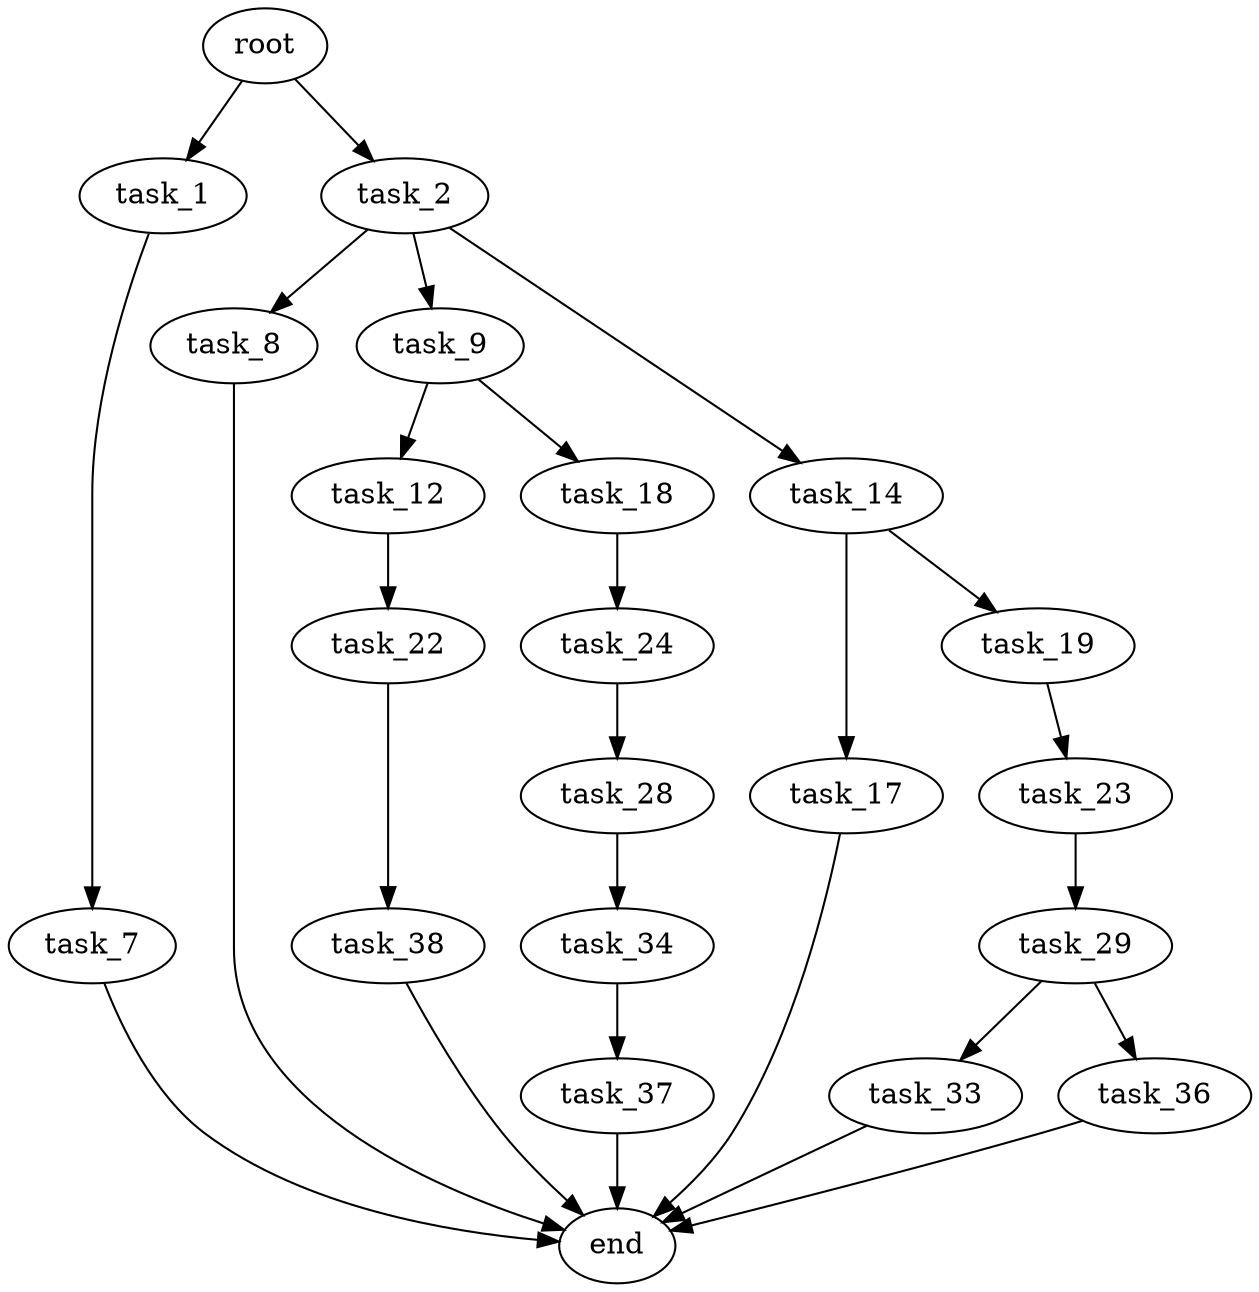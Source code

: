 digraph G {
  root [size="0.000000"];
  task_1 [size="782757789696.000000"];
  task_2 [size="134217728000.000000"];
  task_7 [size="257496230287.000000"];
  task_8 [size="452657614809.000000"];
  task_9 [size="535848470526.000000"];
  task_12 [size="97811514164.000000"];
  task_14 [size="549755813888.000000"];
  task_17 [size="11133159400.000000"];
  task_18 [size="1073741824000.000000"];
  task_19 [size="68719476736.000000"];
  task_22 [size="791650392.000000"];
  task_23 [size="274705494.000000"];
  task_24 [size="134217728000.000000"];
  task_28 [size="20886185991.000000"];
  task_29 [size="1561013084.000000"];
  task_33 [size="280834906623.000000"];
  task_34 [size="782757789696.000000"];
  task_36 [size="543606333093.000000"];
  task_37 [size="18829776899.000000"];
  task_38 [size="134217728000.000000"];
  end [size="0.000000"];

  root -> task_1 [size="1.000000"];
  root -> task_2 [size="1.000000"];
  task_1 -> task_7 [size="679477248.000000"];
  task_2 -> task_8 [size="209715200.000000"];
  task_2 -> task_9 [size="209715200.000000"];
  task_2 -> task_14 [size="209715200.000000"];
  task_7 -> end [size="1.000000"];
  task_8 -> end [size="1.000000"];
  task_9 -> task_12 [size="679477248.000000"];
  task_9 -> task_18 [size="679477248.000000"];
  task_12 -> task_22 [size="134217728.000000"];
  task_14 -> task_17 [size="536870912.000000"];
  task_14 -> task_19 [size="536870912.000000"];
  task_17 -> end [size="1.000000"];
  task_18 -> task_24 [size="838860800.000000"];
  task_19 -> task_23 [size="134217728.000000"];
  task_22 -> task_38 [size="33554432.000000"];
  task_23 -> task_29 [size="33554432.000000"];
  task_24 -> task_28 [size="209715200.000000"];
  task_28 -> task_34 [size="679477248.000000"];
  task_29 -> task_33 [size="134217728.000000"];
  task_29 -> task_36 [size="134217728.000000"];
  task_33 -> end [size="1.000000"];
  task_34 -> task_37 [size="679477248.000000"];
  task_36 -> end [size="1.000000"];
  task_37 -> end [size="1.000000"];
  task_38 -> end [size="1.000000"];
}
